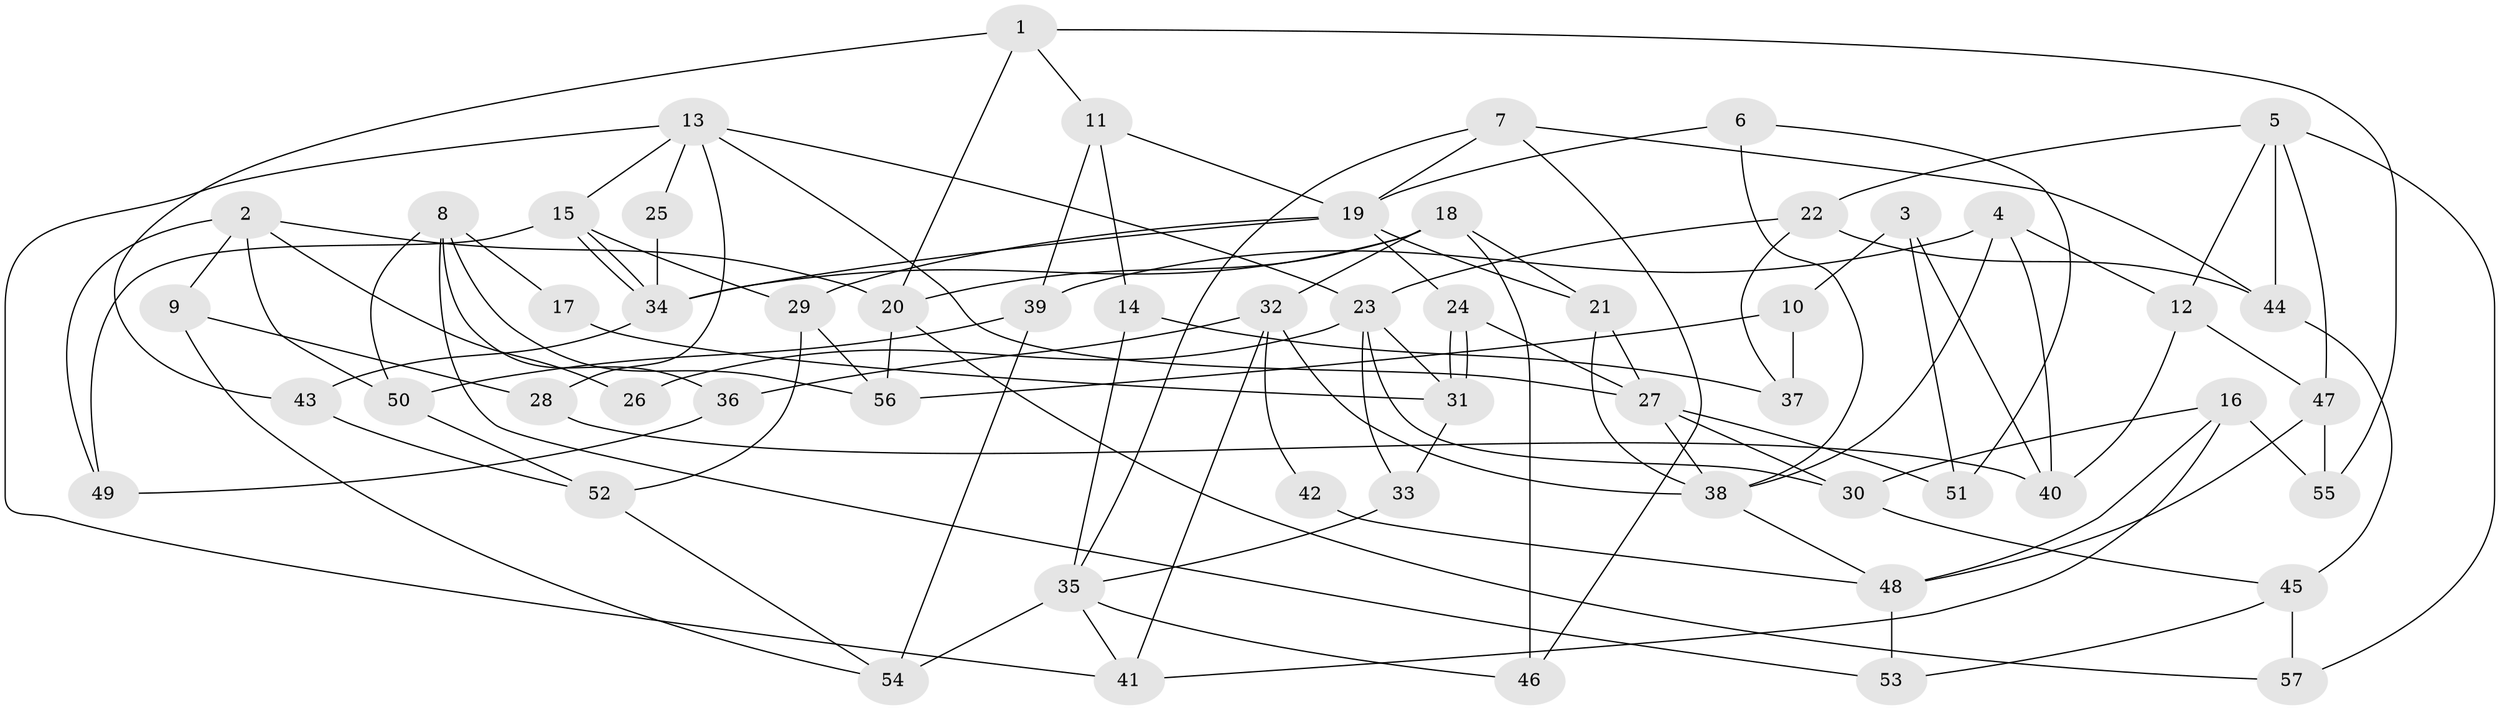 // Generated by graph-tools (version 1.1) at 2025/02/03/09/25 03:02:01]
// undirected, 57 vertices, 114 edges
graph export_dot {
graph [start="1"]
  node [color=gray90,style=filled];
  1;
  2;
  3;
  4;
  5;
  6;
  7;
  8;
  9;
  10;
  11;
  12;
  13;
  14;
  15;
  16;
  17;
  18;
  19;
  20;
  21;
  22;
  23;
  24;
  25;
  26;
  27;
  28;
  29;
  30;
  31;
  32;
  33;
  34;
  35;
  36;
  37;
  38;
  39;
  40;
  41;
  42;
  43;
  44;
  45;
  46;
  47;
  48;
  49;
  50;
  51;
  52;
  53;
  54;
  55;
  56;
  57;
  1 -- 43;
  1 -- 20;
  1 -- 11;
  1 -- 55;
  2 -- 49;
  2 -- 20;
  2 -- 9;
  2 -- 26;
  2 -- 50;
  3 -- 51;
  3 -- 40;
  3 -- 10;
  4 -- 38;
  4 -- 12;
  4 -- 39;
  4 -- 40;
  5 -- 57;
  5 -- 47;
  5 -- 12;
  5 -- 22;
  5 -- 44;
  6 -- 38;
  6 -- 19;
  6 -- 51;
  7 -- 44;
  7 -- 19;
  7 -- 35;
  7 -- 46;
  8 -- 56;
  8 -- 50;
  8 -- 17;
  8 -- 36;
  8 -- 53;
  9 -- 54;
  9 -- 28;
  10 -- 37;
  10 -- 56;
  11 -- 39;
  11 -- 14;
  11 -- 19;
  12 -- 40;
  12 -- 47;
  13 -- 23;
  13 -- 27;
  13 -- 15;
  13 -- 25;
  13 -- 28;
  13 -- 41;
  14 -- 35;
  14 -- 37;
  15 -- 34;
  15 -- 34;
  15 -- 29;
  15 -- 49;
  16 -- 41;
  16 -- 55;
  16 -- 30;
  16 -- 48;
  17 -- 31;
  18 -- 21;
  18 -- 34;
  18 -- 20;
  18 -- 32;
  18 -- 46;
  19 -- 24;
  19 -- 21;
  19 -- 29;
  19 -- 34;
  20 -- 56;
  20 -- 57;
  21 -- 38;
  21 -- 27;
  22 -- 44;
  22 -- 23;
  22 -- 37;
  23 -- 33;
  23 -- 26;
  23 -- 30;
  23 -- 31;
  24 -- 31;
  24 -- 31;
  24 -- 27;
  25 -- 34;
  27 -- 30;
  27 -- 38;
  27 -- 51;
  28 -- 40;
  29 -- 52;
  29 -- 56;
  30 -- 45;
  31 -- 33;
  32 -- 41;
  32 -- 36;
  32 -- 38;
  32 -- 42;
  33 -- 35;
  34 -- 43;
  35 -- 46;
  35 -- 41;
  35 -- 54;
  36 -- 49;
  38 -- 48;
  39 -- 50;
  39 -- 54;
  42 -- 48;
  43 -- 52;
  44 -- 45;
  45 -- 53;
  45 -- 57;
  47 -- 48;
  47 -- 55;
  48 -- 53;
  50 -- 52;
  52 -- 54;
}
